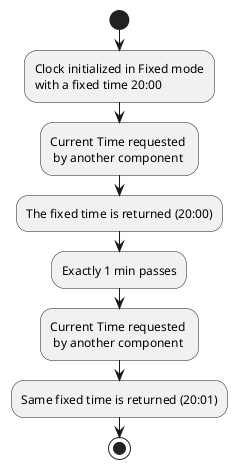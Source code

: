 @startuml
start
:Clock initialized in Fixed mode\nwith a fixed time 20:00;

:Current Time requested \n by another component;

:The fixed time is returned (20:00);

:Exactly 1 min passes;

:Current Time requested \n by another component;

:Same fixed time is returned (20:01);

stop
@enduml
